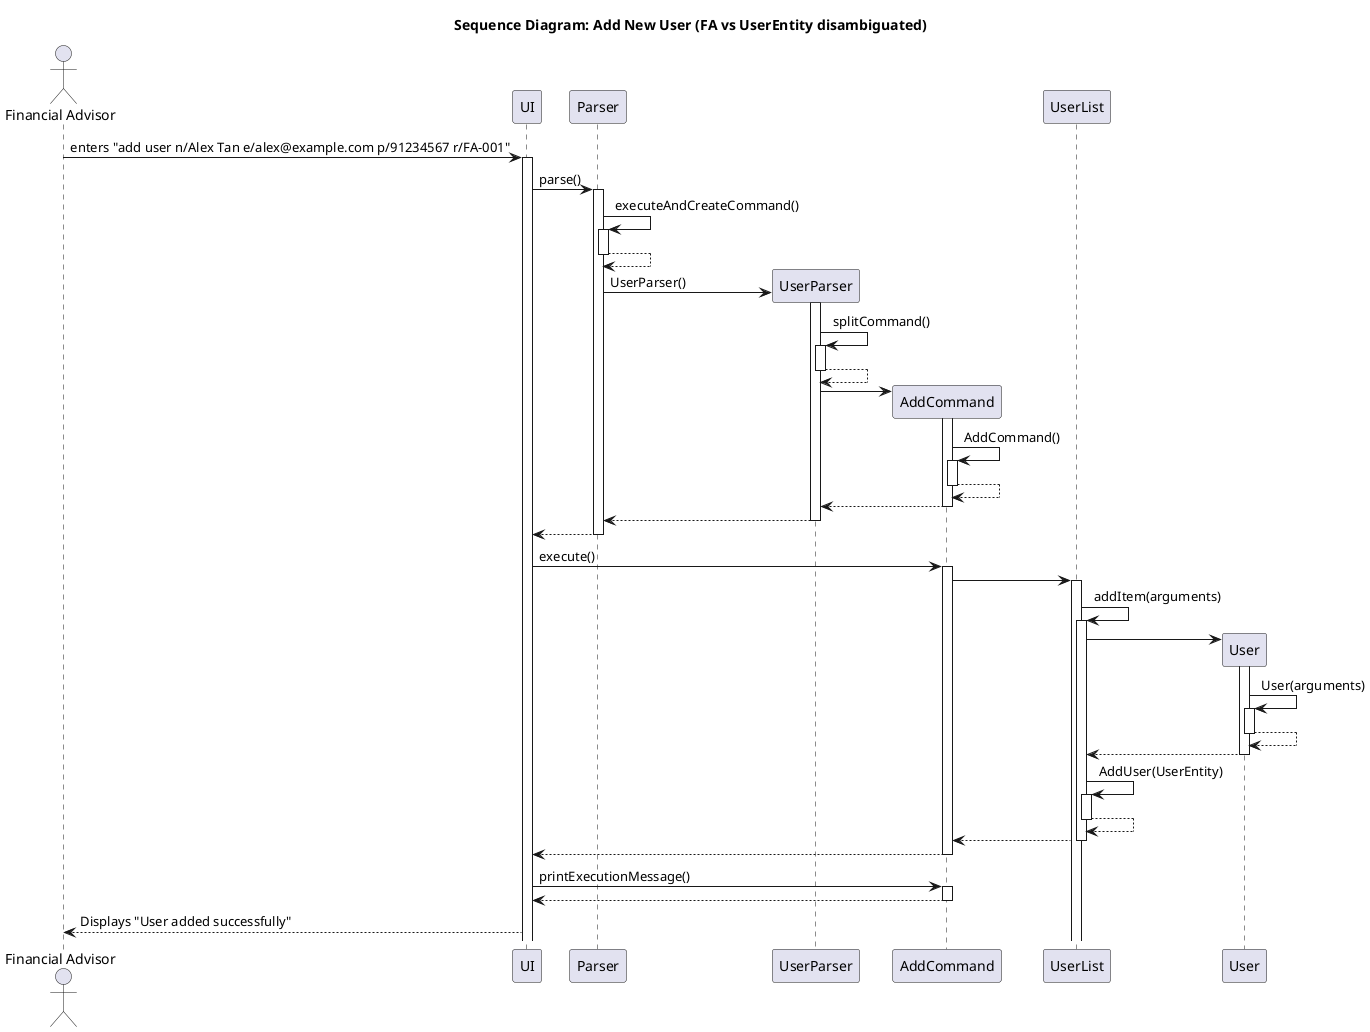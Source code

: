 @startuml

title Sequence Diagram: Add New User (FA vs UserEntity disambiguated)

actor FA as "Financial Advisor"
participant UI
participant Parser
participant UserParser
participant Command as "AddCommand"
participant UserList
participant UserEntity as "User"

FA -> UI: enters "add user n/Alex Tan e/alex@example.com p/91234567 r/FA-001"
activate UI
UI -> Parser : parse()
activate Parser

    Parser -> Parser: executeAndCreateCommand()
    activate Parser
    Parser --> Parser
    deactivate Parser

    Parser -> UserParser**: UserParser()
    activate UserParser

    UserParser -> UserParser: splitCommand()
    activate UserParser
    UserParser --> UserParser
    deactivate UserParser

    UserParser -> Command**
    activate Command
    Command -> Command: AddCommand()
    activate Command
    Command --> Command
    deactivate Command
    Command --> UserParser
    deactivate Command

    UserParser --> Parser
    deactivate UserParser

Parser --> UI
deactivate Parser

UI -> Command : execute()
activate Command
Command -> UserList
activate UserList
UserList -> UserList: addItem(arguments)
activate UserList

    UserList -> UserEntity**
    activate UserEntity
    UserEntity -> UserEntity: User(arguments)
    activate UserEntity
    UserEntity --> UserEntity
    deactivate UserEntity
    UserEntity --> UserList
    deactivate UserEntity

    UserList -> UserList: AddUser(UserEntity)
    activate UserList
    UserList --> UserList
    deactivate UserList

UserList --> Command
deactivate UserList
Command --> UI
deactivate Command

UI -> Command : printExecutionMessage()
activate Command
Command --> UI
deactivate Command

UI --> FA: Displays "User added successfully"

@enduml
